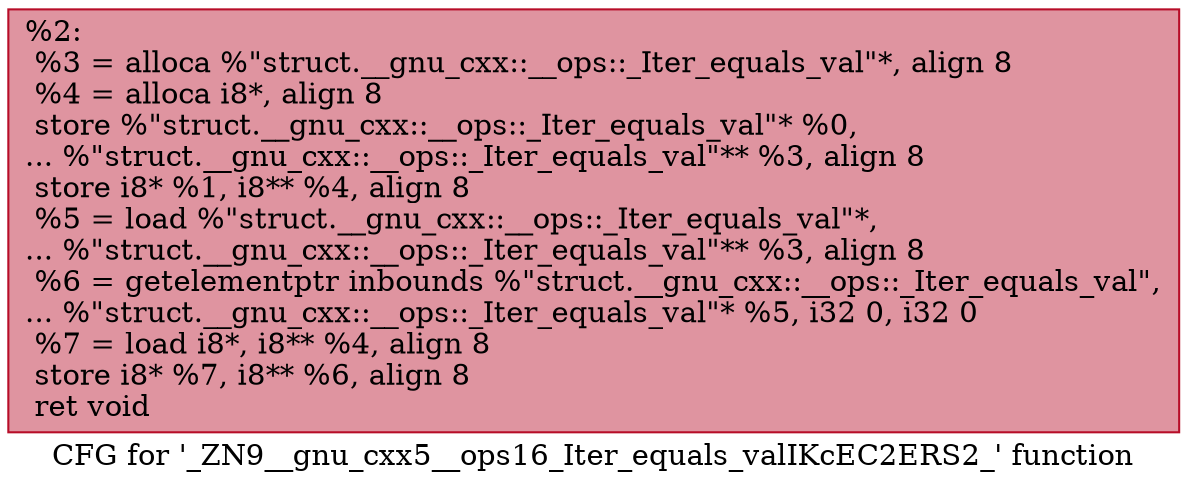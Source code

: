 digraph "CFG for '_ZN9__gnu_cxx5__ops16_Iter_equals_valIKcEC2ERS2_' function" {
	label="CFG for '_ZN9__gnu_cxx5__ops16_Iter_equals_valIKcEC2ERS2_' function";

	Node0x560eea8ce490 [shape=record,color="#b70d28ff", style=filled, fillcolor="#b70d2870",label="{%2:\l  %3 = alloca %\"struct.__gnu_cxx::__ops::_Iter_equals_val\"*, align 8\l  %4 = alloca i8*, align 8\l  store %\"struct.__gnu_cxx::__ops::_Iter_equals_val\"* %0,\l... %\"struct.__gnu_cxx::__ops::_Iter_equals_val\"** %3, align 8\l  store i8* %1, i8** %4, align 8\l  %5 = load %\"struct.__gnu_cxx::__ops::_Iter_equals_val\"*,\l... %\"struct.__gnu_cxx::__ops::_Iter_equals_val\"** %3, align 8\l  %6 = getelementptr inbounds %\"struct.__gnu_cxx::__ops::_Iter_equals_val\",\l... %\"struct.__gnu_cxx::__ops::_Iter_equals_val\"* %5, i32 0, i32 0\l  %7 = load i8*, i8** %4, align 8\l  store i8* %7, i8** %6, align 8\l  ret void\l}"];
}
